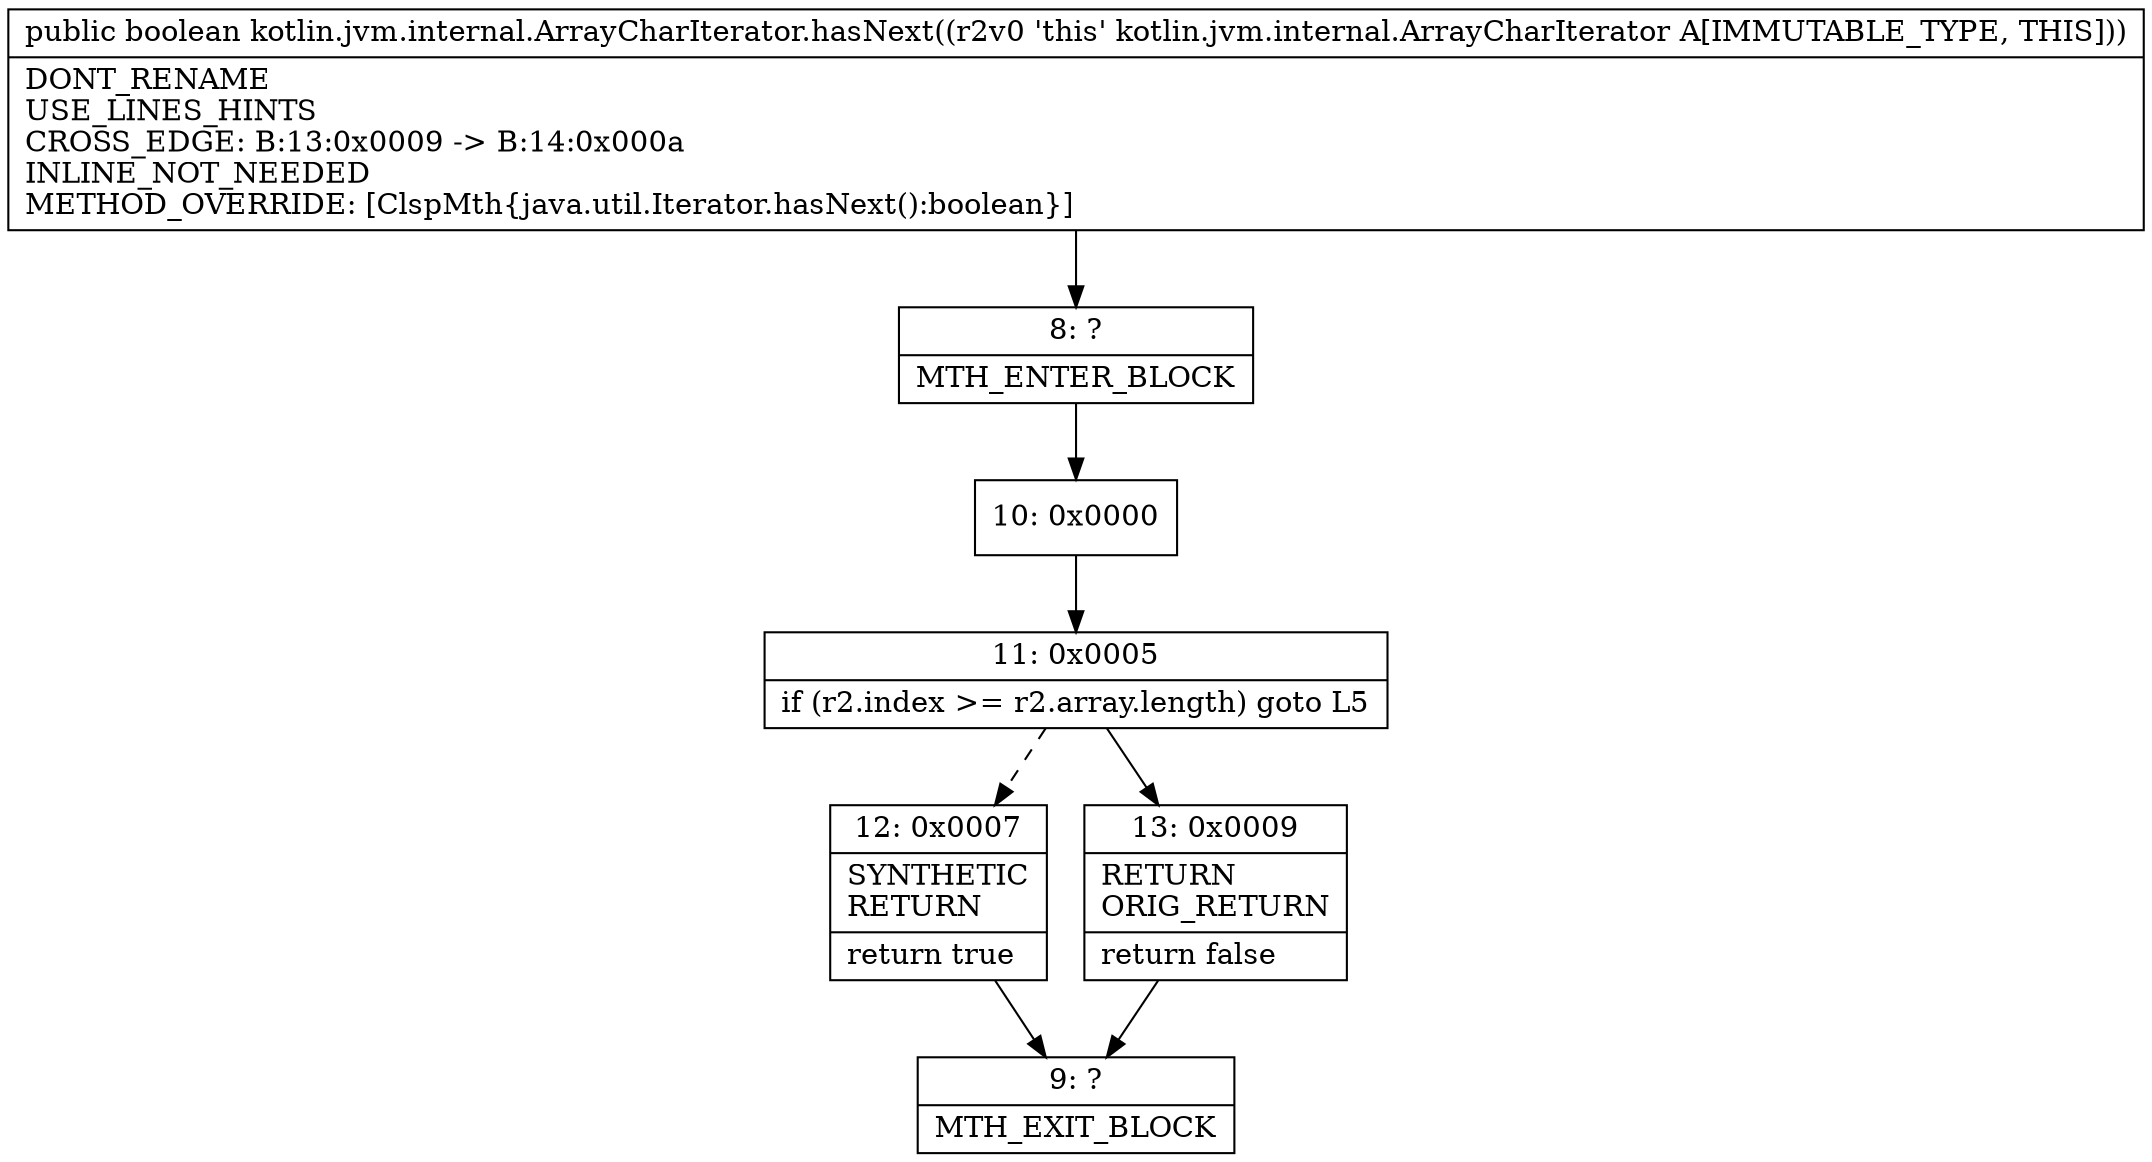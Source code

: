 digraph "CFG forkotlin.jvm.internal.ArrayCharIterator.hasNext()Z" {
Node_8 [shape=record,label="{8\:\ ?|MTH_ENTER_BLOCK\l}"];
Node_10 [shape=record,label="{10\:\ 0x0000}"];
Node_11 [shape=record,label="{11\:\ 0x0005|if (r2.index \>= r2.array.length) goto L5\l}"];
Node_12 [shape=record,label="{12\:\ 0x0007|SYNTHETIC\lRETURN\l|return true\l}"];
Node_9 [shape=record,label="{9\:\ ?|MTH_EXIT_BLOCK\l}"];
Node_13 [shape=record,label="{13\:\ 0x0009|RETURN\lORIG_RETURN\l|return false\l}"];
MethodNode[shape=record,label="{public boolean kotlin.jvm.internal.ArrayCharIterator.hasNext((r2v0 'this' kotlin.jvm.internal.ArrayCharIterator A[IMMUTABLE_TYPE, THIS]))  | DONT_RENAME\lUSE_LINES_HINTS\lCROSS_EDGE: B:13:0x0009 \-\> B:14:0x000a\lINLINE_NOT_NEEDED\lMETHOD_OVERRIDE: [ClspMth\{java.util.Iterator.hasNext():boolean\}]\l}"];
MethodNode -> Node_8;Node_8 -> Node_10;
Node_10 -> Node_11;
Node_11 -> Node_12[style=dashed];
Node_11 -> Node_13;
Node_12 -> Node_9;
Node_13 -> Node_9;
}

